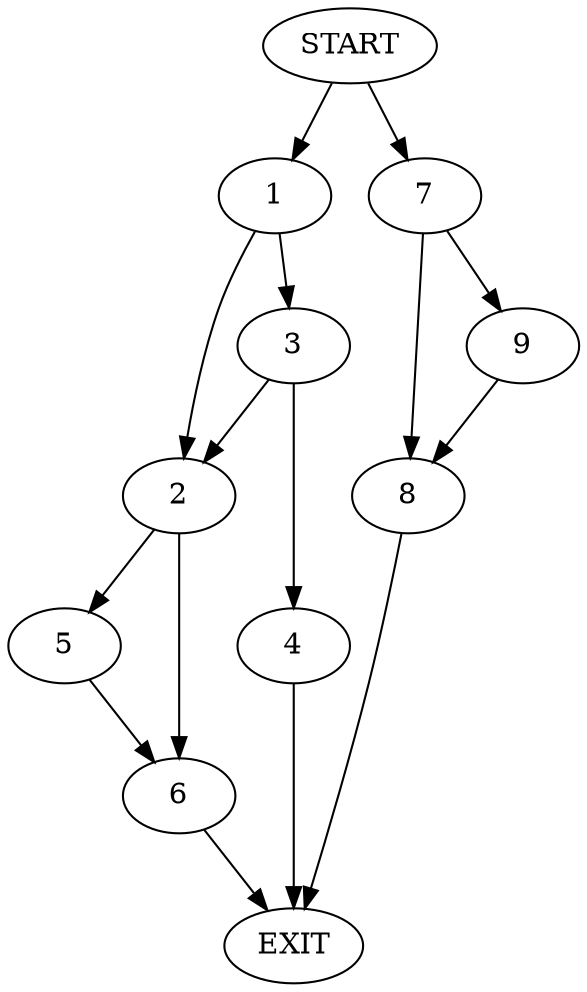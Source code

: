 digraph {
0 [label="START"]
10 [label="EXIT"]
0 -> 1
1 -> 2
1 -> 3
3 -> 2
3 -> 4
2 -> 5
2 -> 6
0 -> 7
7 -> 8
7 -> 9
9 -> 8
8 -> 10
4 -> 10
5 -> 6
6 -> 10
}
